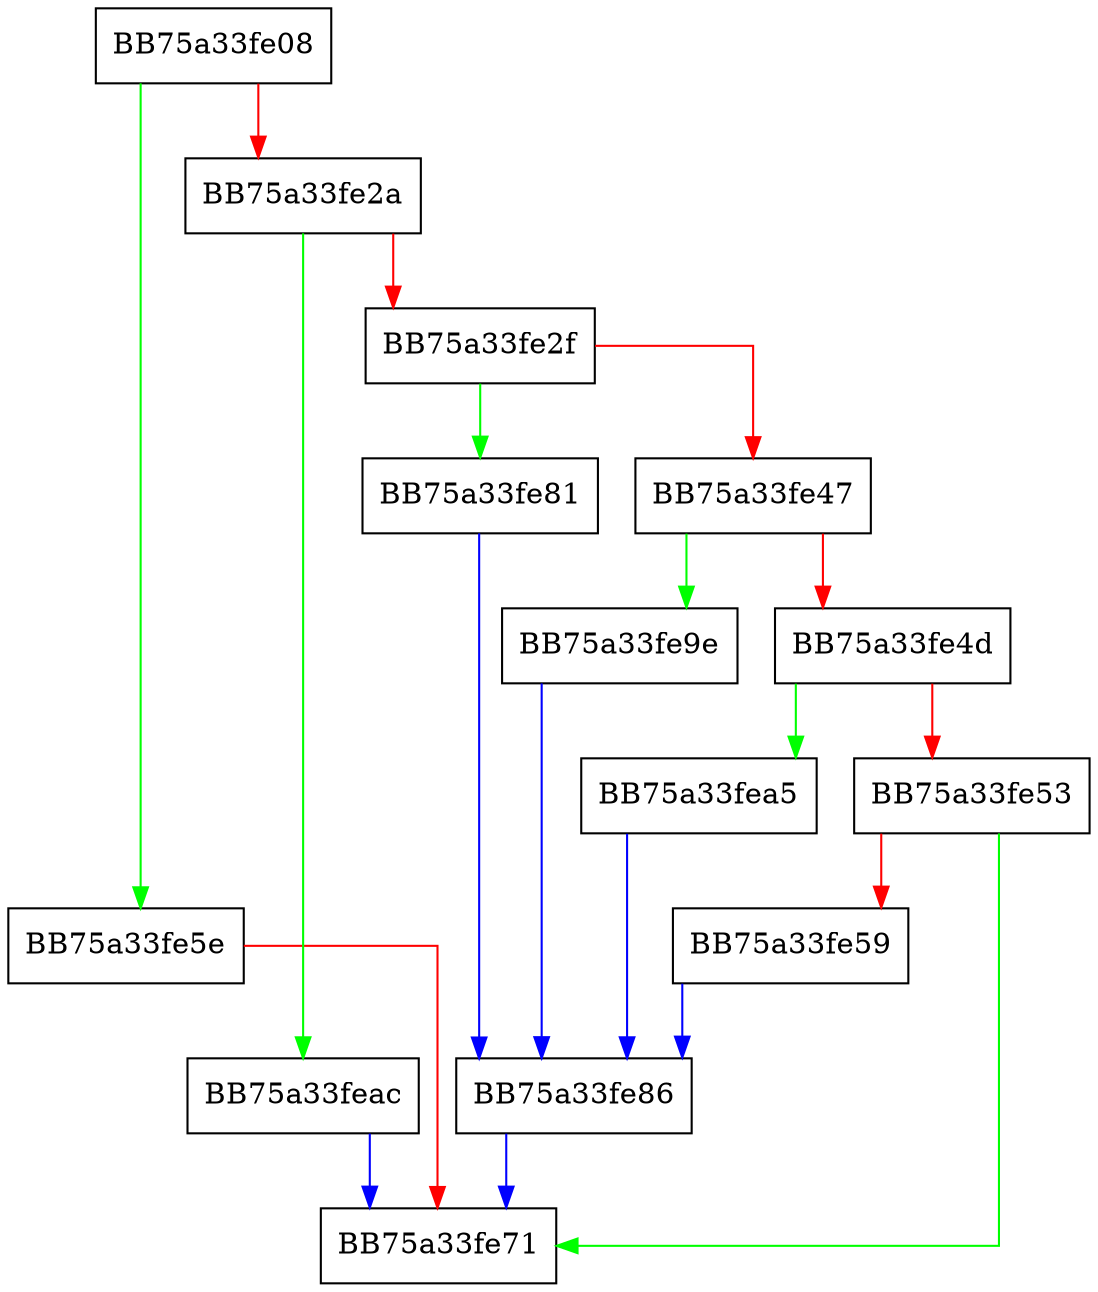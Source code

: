 digraph pe_param_push {
  node [shape="box"];
  graph [splines=ortho];
  BB75a33fe08 -> BB75a33fe5e [color="green"];
  BB75a33fe08 -> BB75a33fe2a [color="red"];
  BB75a33fe2a -> BB75a33feac [color="green"];
  BB75a33fe2a -> BB75a33fe2f [color="red"];
  BB75a33fe2f -> BB75a33fe81 [color="green"];
  BB75a33fe2f -> BB75a33fe47 [color="red"];
  BB75a33fe47 -> BB75a33fe9e [color="green"];
  BB75a33fe47 -> BB75a33fe4d [color="red"];
  BB75a33fe4d -> BB75a33fea5 [color="green"];
  BB75a33fe4d -> BB75a33fe53 [color="red"];
  BB75a33fe53 -> BB75a33fe71 [color="green"];
  BB75a33fe53 -> BB75a33fe59 [color="red"];
  BB75a33fe59 -> BB75a33fe86 [color="blue"];
  BB75a33fe5e -> BB75a33fe71 [color="red"];
  BB75a33fe81 -> BB75a33fe86 [color="blue"];
  BB75a33fe86 -> BB75a33fe71 [color="blue"];
  BB75a33fe9e -> BB75a33fe86 [color="blue"];
  BB75a33fea5 -> BB75a33fe86 [color="blue"];
  BB75a33feac -> BB75a33fe71 [color="blue"];
}